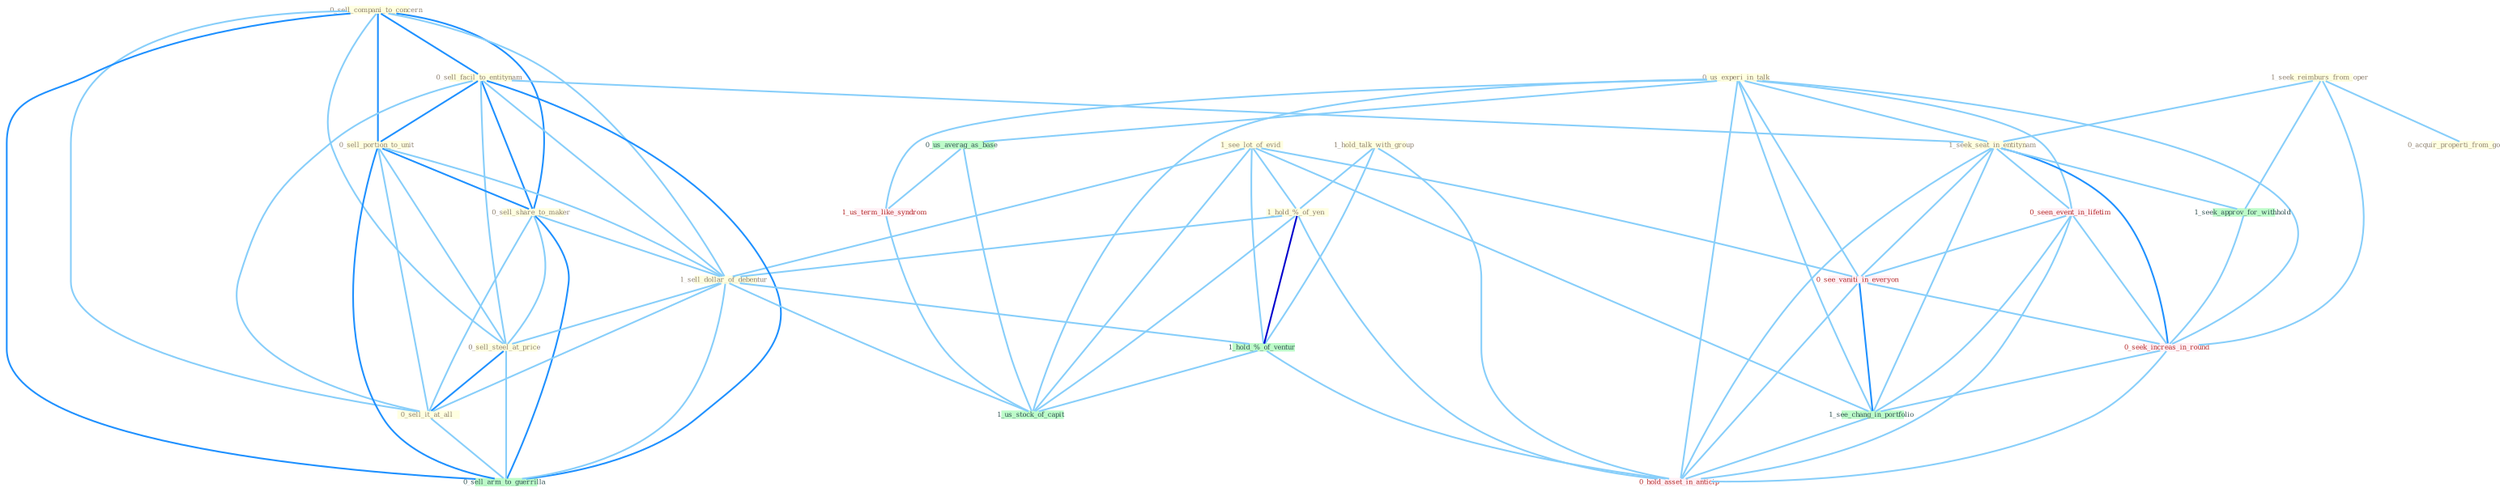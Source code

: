 Graph G{ 
    node
    [shape=polygon,style=filled,width=.5,height=.06,color="#BDFCC9",fixedsize=true,fontsize=4,
    fontcolor="#2f4f4f"];
    {node
    [color="#ffffe0", fontcolor="#8b7d6b"] "0_us_experi_in_talk " "1_see_lot_of_evid " "1_hold_talk_with_group " "0_sell_compani_to_concern " "1_hold_%_of_yen " "1_seek_reimburs_from_oper " "0_sell_facil_to_entitynam " "0_acquir_properti_from_govern " "0_sell_portion_to_unit " "0_sell_share_to_maker " "1_sell_dollar_of_debentur " "0_sell_steel_at_price " "0_sell_it_at_all " "1_seek_seat_in_entitynam "}
{node [color="#fff0f5", fontcolor="#b22222"] "0_seen_event_in_lifetim " "1_us_term_like_syndrom " "0_see_vaniti_in_everyon " "0_seek_increas_in_round " "0_hold_asset_in_anticip "}
edge [color="#B0E2FF"];

	"0_us_experi_in_talk " -- "1_seek_seat_in_entitynam " [w="1", color="#87cefa" ];
	"0_us_experi_in_talk " -- "0_seen_event_in_lifetim " [w="1", color="#87cefa" ];
	"0_us_experi_in_talk " -- "0_us_averag_as_base " [w="1", color="#87cefa" ];
	"0_us_experi_in_talk " -- "1_us_term_like_syndrom " [w="1", color="#87cefa" ];
	"0_us_experi_in_talk " -- "0_see_vaniti_in_everyon " [w="1", color="#87cefa" ];
	"0_us_experi_in_talk " -- "0_seek_increas_in_round " [w="1", color="#87cefa" ];
	"0_us_experi_in_talk " -- "1_us_stock_of_capit " [w="1", color="#87cefa" ];
	"0_us_experi_in_talk " -- "1_see_chang_in_portfolio " [w="1", color="#87cefa" ];
	"0_us_experi_in_talk " -- "0_hold_asset_in_anticip " [w="1", color="#87cefa" ];
	"1_see_lot_of_evid " -- "1_hold_%_of_yen " [w="1", color="#87cefa" ];
	"1_see_lot_of_evid " -- "1_sell_dollar_of_debentur " [w="1", color="#87cefa" ];
	"1_see_lot_of_evid " -- "1_hold_%_of_ventur " [w="1", color="#87cefa" ];
	"1_see_lot_of_evid " -- "0_see_vaniti_in_everyon " [w="1", color="#87cefa" ];
	"1_see_lot_of_evid " -- "1_us_stock_of_capit " [w="1", color="#87cefa" ];
	"1_see_lot_of_evid " -- "1_see_chang_in_portfolio " [w="1", color="#87cefa" ];
	"1_hold_talk_with_group " -- "1_hold_%_of_yen " [w="1", color="#87cefa" ];
	"1_hold_talk_with_group " -- "1_hold_%_of_ventur " [w="1", color="#87cefa" ];
	"1_hold_talk_with_group " -- "0_hold_asset_in_anticip " [w="1", color="#87cefa" ];
	"0_sell_compani_to_concern " -- "0_sell_facil_to_entitynam " [w="2", color="#1e90ff" , len=0.8];
	"0_sell_compani_to_concern " -- "0_sell_portion_to_unit " [w="2", color="#1e90ff" , len=0.8];
	"0_sell_compani_to_concern " -- "0_sell_share_to_maker " [w="2", color="#1e90ff" , len=0.8];
	"0_sell_compani_to_concern " -- "1_sell_dollar_of_debentur " [w="1", color="#87cefa" ];
	"0_sell_compani_to_concern " -- "0_sell_steel_at_price " [w="1", color="#87cefa" ];
	"0_sell_compani_to_concern " -- "0_sell_it_at_all " [w="1", color="#87cefa" ];
	"0_sell_compani_to_concern " -- "0_sell_arm_to_guerrilla " [w="2", color="#1e90ff" , len=0.8];
	"1_hold_%_of_yen " -- "1_sell_dollar_of_debentur " [w="1", color="#87cefa" ];
	"1_hold_%_of_yen " -- "1_hold_%_of_ventur " [w="3", color="#0000cd" , len=0.6];
	"1_hold_%_of_yen " -- "1_us_stock_of_capit " [w="1", color="#87cefa" ];
	"1_hold_%_of_yen " -- "0_hold_asset_in_anticip " [w="1", color="#87cefa" ];
	"1_seek_reimburs_from_oper " -- "0_acquir_properti_from_govern " [w="1", color="#87cefa" ];
	"1_seek_reimburs_from_oper " -- "1_seek_seat_in_entitynam " [w="1", color="#87cefa" ];
	"1_seek_reimburs_from_oper " -- "1_seek_approv_for_withhold " [w="1", color="#87cefa" ];
	"1_seek_reimburs_from_oper " -- "0_seek_increas_in_round " [w="1", color="#87cefa" ];
	"0_sell_facil_to_entitynam " -- "0_sell_portion_to_unit " [w="2", color="#1e90ff" , len=0.8];
	"0_sell_facil_to_entitynam " -- "0_sell_share_to_maker " [w="2", color="#1e90ff" , len=0.8];
	"0_sell_facil_to_entitynam " -- "1_sell_dollar_of_debentur " [w="1", color="#87cefa" ];
	"0_sell_facil_to_entitynam " -- "0_sell_steel_at_price " [w="1", color="#87cefa" ];
	"0_sell_facil_to_entitynam " -- "0_sell_it_at_all " [w="1", color="#87cefa" ];
	"0_sell_facil_to_entitynam " -- "1_seek_seat_in_entitynam " [w="1", color="#87cefa" ];
	"0_sell_facil_to_entitynam " -- "0_sell_arm_to_guerrilla " [w="2", color="#1e90ff" , len=0.8];
	"0_sell_portion_to_unit " -- "0_sell_share_to_maker " [w="2", color="#1e90ff" , len=0.8];
	"0_sell_portion_to_unit " -- "1_sell_dollar_of_debentur " [w="1", color="#87cefa" ];
	"0_sell_portion_to_unit " -- "0_sell_steel_at_price " [w="1", color="#87cefa" ];
	"0_sell_portion_to_unit " -- "0_sell_it_at_all " [w="1", color="#87cefa" ];
	"0_sell_portion_to_unit " -- "0_sell_arm_to_guerrilla " [w="2", color="#1e90ff" , len=0.8];
	"0_sell_share_to_maker " -- "1_sell_dollar_of_debentur " [w="1", color="#87cefa" ];
	"0_sell_share_to_maker " -- "0_sell_steel_at_price " [w="1", color="#87cefa" ];
	"0_sell_share_to_maker " -- "0_sell_it_at_all " [w="1", color="#87cefa" ];
	"0_sell_share_to_maker " -- "0_sell_arm_to_guerrilla " [w="2", color="#1e90ff" , len=0.8];
	"1_sell_dollar_of_debentur " -- "0_sell_steel_at_price " [w="1", color="#87cefa" ];
	"1_sell_dollar_of_debentur " -- "0_sell_it_at_all " [w="1", color="#87cefa" ];
	"1_sell_dollar_of_debentur " -- "1_hold_%_of_ventur " [w="1", color="#87cefa" ];
	"1_sell_dollar_of_debentur " -- "0_sell_arm_to_guerrilla " [w="1", color="#87cefa" ];
	"1_sell_dollar_of_debentur " -- "1_us_stock_of_capit " [w="1", color="#87cefa" ];
	"0_sell_steel_at_price " -- "0_sell_it_at_all " [w="2", color="#1e90ff" , len=0.8];
	"0_sell_steel_at_price " -- "0_sell_arm_to_guerrilla " [w="1", color="#87cefa" ];
	"0_sell_it_at_all " -- "0_sell_arm_to_guerrilla " [w="1", color="#87cefa" ];
	"1_seek_seat_in_entitynam " -- "0_seen_event_in_lifetim " [w="1", color="#87cefa" ];
	"1_seek_seat_in_entitynam " -- "1_seek_approv_for_withhold " [w="1", color="#87cefa" ];
	"1_seek_seat_in_entitynam " -- "0_see_vaniti_in_everyon " [w="1", color="#87cefa" ];
	"1_seek_seat_in_entitynam " -- "0_seek_increas_in_round " [w="2", color="#1e90ff" , len=0.8];
	"1_seek_seat_in_entitynam " -- "1_see_chang_in_portfolio " [w="1", color="#87cefa" ];
	"1_seek_seat_in_entitynam " -- "0_hold_asset_in_anticip " [w="1", color="#87cefa" ];
	"0_seen_event_in_lifetim " -- "0_see_vaniti_in_everyon " [w="1", color="#87cefa" ];
	"0_seen_event_in_lifetim " -- "0_seek_increas_in_round " [w="1", color="#87cefa" ];
	"0_seen_event_in_lifetim " -- "1_see_chang_in_portfolio " [w="1", color="#87cefa" ];
	"0_seen_event_in_lifetim " -- "0_hold_asset_in_anticip " [w="1", color="#87cefa" ];
	"0_us_averag_as_base " -- "1_us_term_like_syndrom " [w="1", color="#87cefa" ];
	"0_us_averag_as_base " -- "1_us_stock_of_capit " [w="1", color="#87cefa" ];
	"1_us_term_like_syndrom " -- "1_us_stock_of_capit " [w="1", color="#87cefa" ];
	"1_seek_approv_for_withhold " -- "0_seek_increas_in_round " [w="1", color="#87cefa" ];
	"1_hold_%_of_ventur " -- "1_us_stock_of_capit " [w="1", color="#87cefa" ];
	"1_hold_%_of_ventur " -- "0_hold_asset_in_anticip " [w="1", color="#87cefa" ];
	"0_see_vaniti_in_everyon " -- "0_seek_increas_in_round " [w="1", color="#87cefa" ];
	"0_see_vaniti_in_everyon " -- "1_see_chang_in_portfolio " [w="2", color="#1e90ff" , len=0.8];
	"0_see_vaniti_in_everyon " -- "0_hold_asset_in_anticip " [w="1", color="#87cefa" ];
	"0_seek_increas_in_round " -- "1_see_chang_in_portfolio " [w="1", color="#87cefa" ];
	"0_seek_increas_in_round " -- "0_hold_asset_in_anticip " [w="1", color="#87cefa" ];
	"1_see_chang_in_portfolio " -- "0_hold_asset_in_anticip " [w="1", color="#87cefa" ];
}